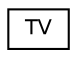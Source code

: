 digraph "Graphical Class Hierarchy"
{
 // LATEX_PDF_SIZE
  edge [fontname="Helvetica",fontsize="10",labelfontname="Helvetica",labelfontsize="10"];
  node [fontname="Helvetica",fontsize="10",shape=record];
  rankdir="LR";
  Node0 [label="TV",height=0.2,width=0.4,color="black", fillcolor="white", style="filled",URL="$classTV.html",tooltip=" "];
}
